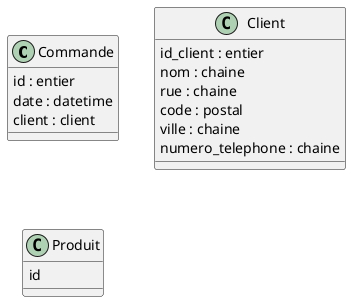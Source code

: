 @startuml
'https://plantuml.com/class-diagram

class Commande {
    id : entier
    date : datetime
    client : client
}

class Client {
    id_client : entier
    nom : chaine
    rue : chaine
    code : postal
    ville : chaine
    numero_telephone : chaine
}

class Produit {
    id
}
@enduml